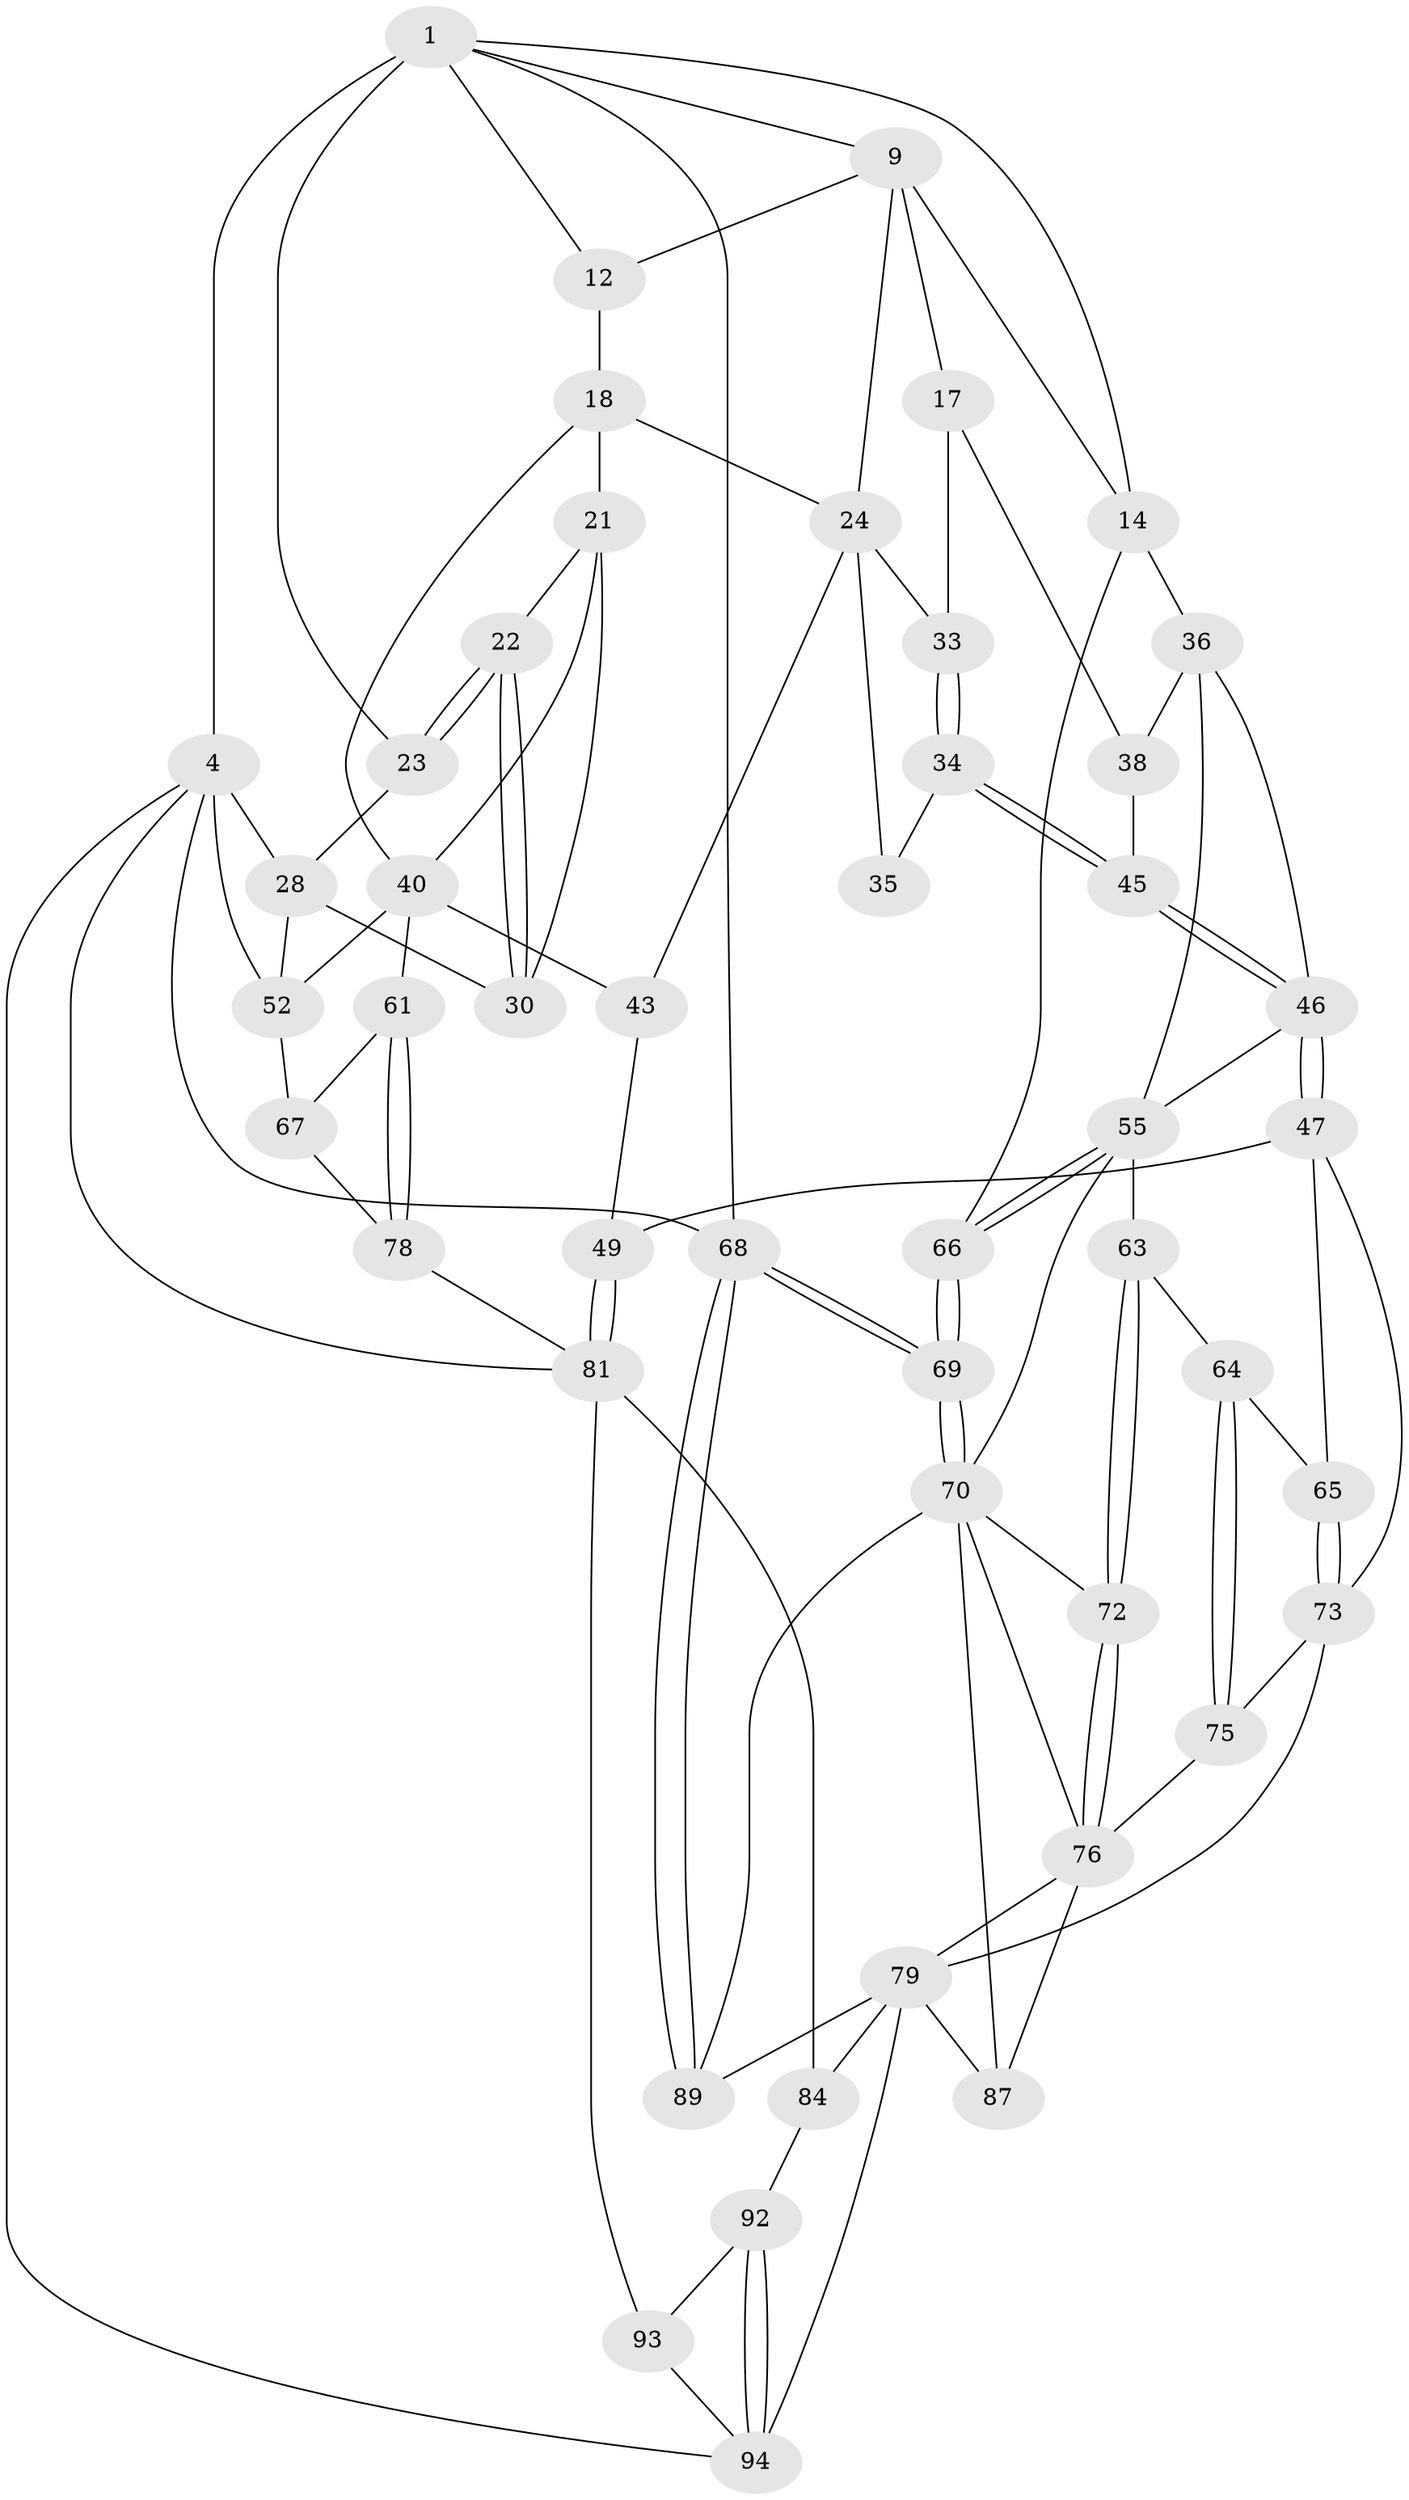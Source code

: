 // original degree distribution, {3: 0.020833333333333332, 4: 0.25, 6: 0.22916666666666666, 5: 0.5}
// Generated by graph-tools (version 1.1) at 2025/17/03/09/25 04:17:19]
// undirected, 48 vertices, 107 edges
graph export_dot {
graph [start="1"]
  node [color=gray90,style=filled];
  1 [pos="+0.2963630293327466+0",super="+2+6"];
  4 [pos="+0+0",super="+13+60+5"];
  9 [pos="+0.7041782337510731+0.07232840097666364",super="+10+16"];
  12 [pos="+0.33264849396860113+0.04647869377222565"];
  14 [pos="+1+0",super="+58+15"];
  17 [pos="+0.6369908846348897+0.3044362424668096",super="+32"];
  18 [pos="+0.3243454352524563+0.11491748317836939",super="+19"];
  21 [pos="+0.1500723853493889+0.28626845428324693",super="+39"];
  22 [pos="+0.12561033481704972+0.21022437452655315"];
  23 [pos="+0.12161419889579045+0.19536162006671126"];
  24 [pos="+0.4851091204168756+0.26832969844059296",super="+25"];
  28 [pos="+0.09077302607325234+0.2016142775501506",super="+31"];
  30 [pos="+0+0.37832073366072777"];
  33 [pos="+0.4928056481457456+0.2756234219546028"];
  34 [pos="+0.5543656765584775+0.41371634600751694"];
  35 [pos="+0.5236347758324634+0.42611637173981276"];
  36 [pos="+0.8480481861126552+0.36788941071544506",super="+37+54"];
  38 [pos="+0.6602014574751112+0.3768669124883916"];
  40 [pos="+0.20008727045466623+0.49653404156814906",super="+44+41"];
  43 [pos="+0.36891627075295425+0.5785455895559786"];
  45 [pos="+0.6357697704169527+0.4003265407494542"];
  46 [pos="+0.631017897591982+0.5635463966319538",super="+50"];
  47 [pos="+0.5990959586573188+0.5995395587923646",super="+48"];
  49 [pos="+0.5040099062742266+0.6414857444714547"];
  52 [pos="+0+0.49452539704671705",super="+59"];
  55 [pos="+0.8850249911724822+0.6128404728979379",super="+56"];
  61 [pos="+0.29696129703870194+0.6557486937302525",super="+62"];
  63 [pos="+0.755198429787521+0.6724985634929376"];
  64 [pos="+0.7504548387310216+0.6723358221947002"];
  65 [pos="+0.7127824456757708+0.6675633330210249"];
  66 [pos="+1+0.7888913926833928"];
  67 [pos="+0.058857098825898777+0.6811749630582559"];
  68 [pos="+1+1"];
  69 [pos="+1+0.8247198909624499"];
  70 [pos="+0.9302197800102339+0.7822591665061183",super="+71+85"];
  72 [pos="+0.7683797731381911+0.7413037263041758"];
  73 [pos="+0.6509901871389001+0.723614785750306",super="+74"];
  75 [pos="+0.6670619745129688+0.7402021138112109"];
  76 [pos="+0.7469399997565671+0.7774346230012806",super="+77+86"];
  78 [pos="+0.2601519318049729+0.7439012299914015"];
  79 [pos="+0.5841089066802851+0.8661931162441784",super="+88+80"];
  81 [pos="+0.43480480364462065+0.8410114341144529",super="+82"];
  84 [pos="+0.5234118408909608+0.8701679272896189"];
  87 [pos="+0.7176338565256019+0.8828224974734028"];
  89 [pos="+1+1"];
  92 [pos="+0.5027064602441773+0.8987601737797274"];
  93 [pos="+0.4421841811676621+0.9270119728158619"];
  94 [pos="+0.43292045795975+1",super="+95"];
  1 -- 4 [weight=3];
  1 -- 68;
  1 -- 9;
  1 -- 14;
  1 -- 12;
  1 -- 23;
  4 -- 28 [weight=2];
  4 -- 52;
  4 -- 68;
  4 -- 94;
  4 -- 81;
  9 -- 24;
  9 -- 12;
  9 -- 17 [weight=2];
  9 -- 14;
  12 -- 18;
  14 -- 66;
  14 -- 36 [weight=2];
  17 -- 38;
  17 -- 33;
  18 -- 40;
  18 -- 24;
  18 -- 21;
  21 -- 22;
  21 -- 30;
  21 -- 40;
  22 -- 23;
  22 -- 23;
  22 -- 30;
  22 -- 30;
  23 -- 28;
  24 -- 33;
  24 -- 43;
  24 -- 35 [weight=2];
  28 -- 30;
  28 -- 52;
  33 -- 34;
  33 -- 34;
  34 -- 35;
  34 -- 45;
  34 -- 45;
  36 -- 38;
  36 -- 46;
  36 -- 55;
  38 -- 45;
  40 -- 43;
  40 -- 61 [weight=2];
  40 -- 52;
  43 -- 49;
  45 -- 46;
  45 -- 46;
  46 -- 47;
  46 -- 47;
  46 -- 55;
  47 -- 65;
  47 -- 73;
  47 -- 49;
  49 -- 81;
  49 -- 81;
  52 -- 67;
  55 -- 66;
  55 -- 66;
  55 -- 63;
  55 -- 70;
  61 -- 78;
  61 -- 78;
  61 -- 67;
  63 -- 64;
  63 -- 72;
  63 -- 72;
  64 -- 65;
  64 -- 75;
  64 -- 75;
  65 -- 73;
  65 -- 73;
  66 -- 69;
  66 -- 69;
  67 -- 78;
  68 -- 69;
  68 -- 69;
  68 -- 89;
  68 -- 89;
  69 -- 70;
  69 -- 70;
  70 -- 72;
  70 -- 89;
  70 -- 87;
  70 -- 76;
  72 -- 76;
  72 -- 76;
  73 -- 75;
  73 -- 79;
  75 -- 76;
  76 -- 79;
  76 -- 87;
  78 -- 81;
  79 -- 89;
  79 -- 94;
  79 -- 87;
  79 -- 84;
  81 -- 84;
  81 -- 93;
  84 -- 92;
  92 -- 93;
  92 -- 94;
  92 -- 94;
  93 -- 94;
}
